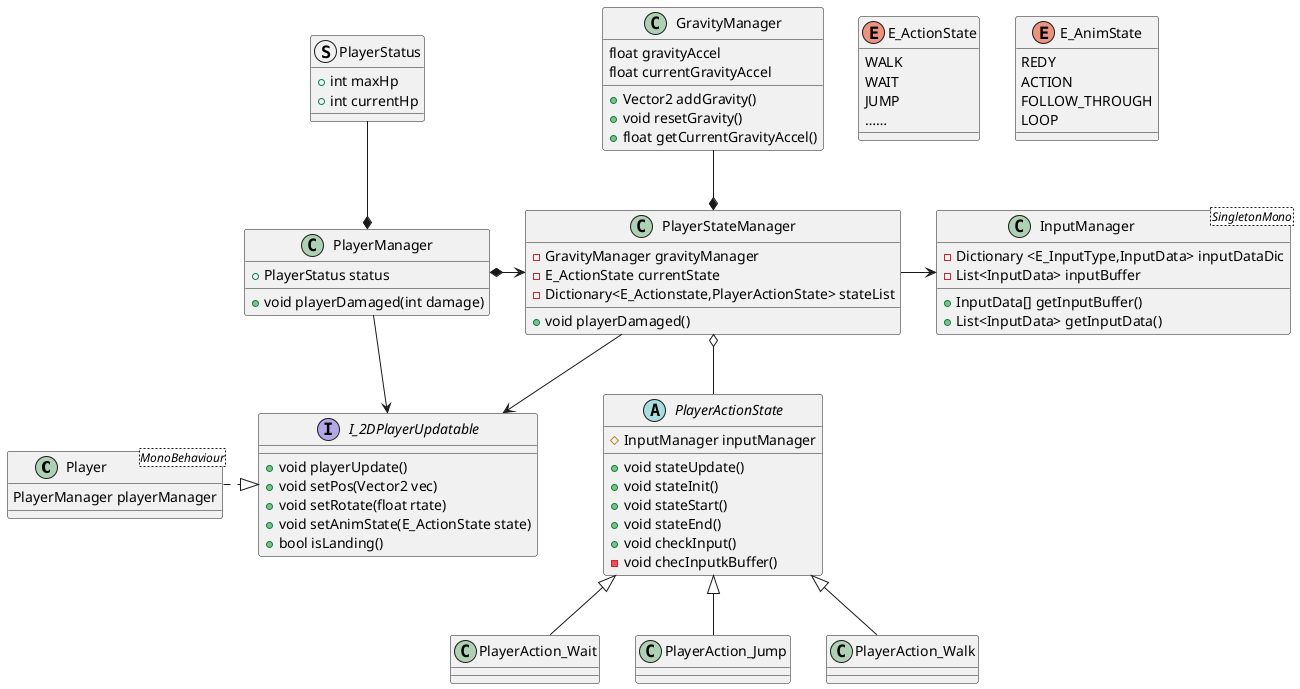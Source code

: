 @startuml 自機周りクラス設計
    class Player <MonoBehaviour>{ 
        PlayerManager playerManager
    }


    class PlayerManager {
        + PlayerStatus status
        + void playerDamaged(int damage)
    }


    class PlayerStateManager {
        - GravityManager gravityManager
        - E_ActionState currentState
        - Dictionary<E_Actionstate,PlayerActionState> stateList

        + void playerDamaged()
    }


    class GravityManager{
        float gravityAccel
        float currentGravityAccel

        + Vector2 addGravity()
        + void resetGravity()
        + float getCurrentGravityAccel()
    }


    struct PlayerStatus {
        + int maxHp
        + int currentHp
    }


    interface I_2DPlayerUpdatable{
        + void playerUpdate()
        + void setPos(Vector2 vec)
        + void setRotate(float rtate)
        + void setAnimState(E_ActionState state)
        + bool isLanding()
    }


    abstract PlayerActionState{
        #InputManager inputManager

        + void stateUpdate()
        + void stateInit()
        + void stateStart()
        + void stateEnd()
        + void checkInput()
        - void checInputkBuffer()
    }


    class PlayerAction_Wait{
        
    }

    Class PlayerAction_Jump{

    }

    Class PlayerAction_Walk{

    }

    Class InputManager <SingletonMono>{
        - Dictionary <E_InputType,InputData> inputDataDic
        - List<InputData> inputBuffer
        + InputData[] getInputBuffer()
        + List<InputData> getInputData()
    }

    enum E_ActionState{
        WALK
        WAIT
        JUMP
        ……
    }

    enum E_AnimState{
        REDY
        ACTION
        FOLLOW_THROUGH
        LOOP
    }

    Player .right.|> I_2DPlayerUpdatable
    PlayerManager *-up- PlayerStatus
    PlayerManager *-right-> PlayerStateManager
    PlayerManager --> I_2DPlayerUpdatable

    PlayerStateManager --> I_2DPlayerUpdatable
    PlayerStateManager -right-> InputManager
    PlayerStateManager *-up- GravityManager

    PlayerActionState -up-o PlayerStateManager

    PlayerAction_Jump -up-|> PlayerActionState
    PlayerAction_Wait -up-|> PlayerActionState
    PlayerAction_Walk -up-|> PlayerActionState

@enduml
